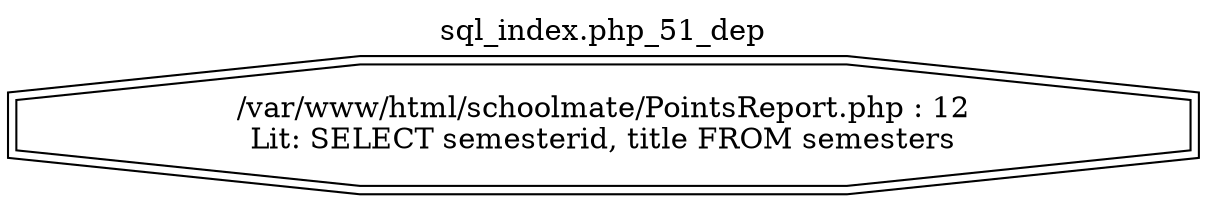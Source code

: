 digraph cfg {
  label="sql_index.php_51_dep";
  labelloc=t;
  n1 [shape=doubleoctagon, label="/var/www/html/schoolmate/PointsReport.php : 12\nLit: SELECT semesterid, title FROM semesters\n"];
}
